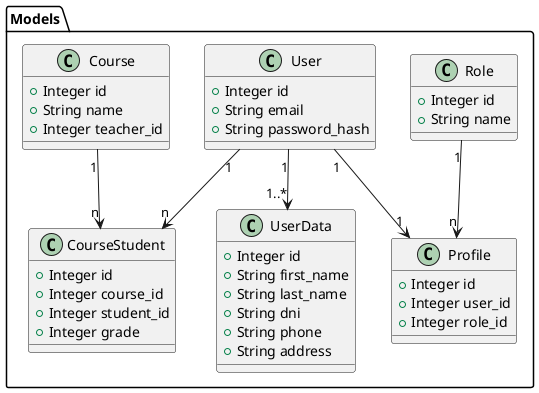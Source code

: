 @startuml Class

package "Models" {
    class User {
        +Integer id
        +String email
        +String password_hash
    }

    class UserData {
        +Integer id
        +String first_name
        +String last_name
        +String dni
        +String phone
        +String address
    }

    class Role {
        +Integer id
        +String name
    }

    class Profile {
        +Integer id
        +Integer user_id
        +Integer role_id
    }

    class Course {
        +Integer id
        +String name
        +Integer teacher_id
    }

    class CourseStudent {
        +Integer id
        +Integer course_id
        +Integer student_id
        +Integer grade
    }

    User "1" --> "1..*" UserData
    User "1" --> "1" Profile
    User "1" --> "n" CourseStudent
    Role "1" --> "n" Profile
    Course "1" --> "n" CourseStudent
}

@enduml